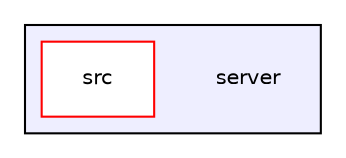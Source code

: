 digraph "server" {
  compound=true
  node [ fontsize="10", fontname="Helvetica"];
  edge [ labelfontsize="10", labelfontname="Helvetica"];
  subgraph clusterdir_41e1742e44e2de38b3bc91f993fed282 {
    graph [ bgcolor="#eeeeff", pencolor="black", label="" URL="dir_41e1742e44e2de38b3bc91f993fed282.html"];
    dir_41e1742e44e2de38b3bc91f993fed282 [shape=plaintext label="server"];
  dir_a063914ab482288b7b0e1b2fca86158c [shape=box label="src" fillcolor="white" style="filled" color="red" URL="dir_a063914ab482288b7b0e1b2fca86158c.html"];
  }
}
